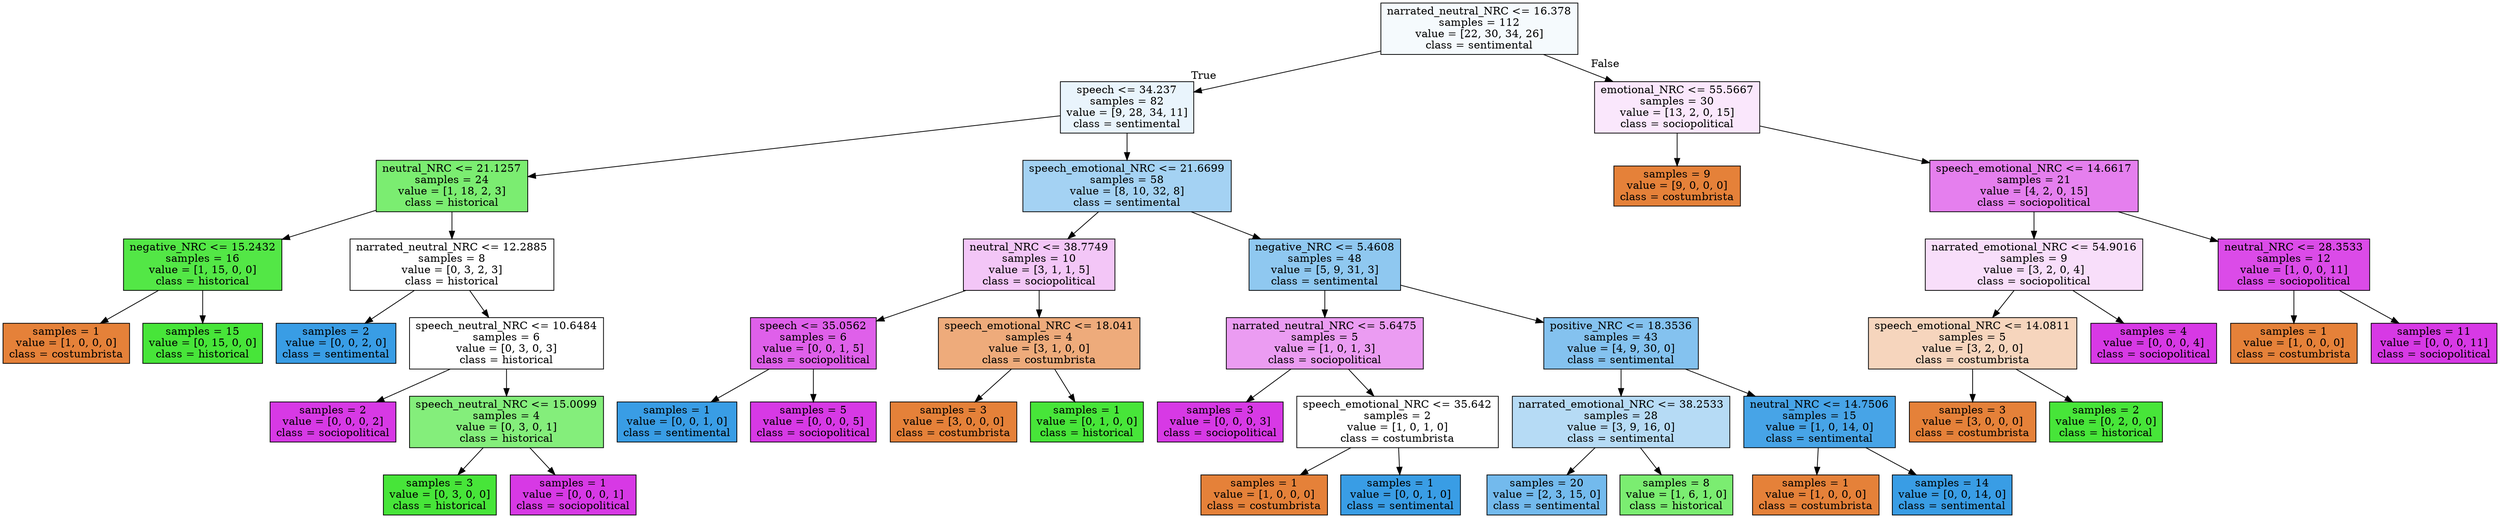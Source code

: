 digraph Tree {
node [shape=box, style="filled", color="black"] ;
0 [label="narrated_neutral_NRC <= 16.378\nsamples = 112\nvalue = [22, 30, 34, 26]\nclass = sentimental", fillcolor="#399de50c"] ;
1 [label="speech <= 34.237\nsamples = 82\nvalue = [9, 28, 34, 11]\nclass = sentimental", fillcolor="#399de51c"] ;
0 -> 1 [labeldistance=2.5, labelangle=45, headlabel="True"] ;
2 [label="neutral_NRC <= 21.1257\nsamples = 24\nvalue = [1, 18, 2, 3]\nclass = historical", fillcolor="#47e539b6"] ;
1 -> 2 ;
3 [label="negative_NRC <= 15.2432\nsamples = 16\nvalue = [1, 15, 0, 0]\nclass = historical", fillcolor="#47e539ee"] ;
2 -> 3 ;
4 [label="samples = 1\nvalue = [1, 0, 0, 0]\nclass = costumbrista", fillcolor="#e58139ff"] ;
3 -> 4 ;
5 [label="samples = 15\nvalue = [0, 15, 0, 0]\nclass = historical", fillcolor="#47e539ff"] ;
3 -> 5 ;
6 [label="narrated_neutral_NRC <= 12.2885\nsamples = 8\nvalue = [0, 3, 2, 3]\nclass = historical", fillcolor="#47e53900"] ;
2 -> 6 ;
7 [label="samples = 2\nvalue = [0, 0, 2, 0]\nclass = sentimental", fillcolor="#399de5ff"] ;
6 -> 7 ;
8 [label="speech_neutral_NRC <= 10.6484\nsamples = 6\nvalue = [0, 3, 0, 3]\nclass = historical", fillcolor="#47e53900"] ;
6 -> 8 ;
9 [label="samples = 2\nvalue = [0, 0, 0, 2]\nclass = sociopolitical", fillcolor="#d739e5ff"] ;
8 -> 9 ;
10 [label="speech_neutral_NRC <= 15.0099\nsamples = 4\nvalue = [0, 3, 0, 1]\nclass = historical", fillcolor="#47e539aa"] ;
8 -> 10 ;
11 [label="samples = 3\nvalue = [0, 3, 0, 0]\nclass = historical", fillcolor="#47e539ff"] ;
10 -> 11 ;
12 [label="samples = 1\nvalue = [0, 0, 0, 1]\nclass = sociopolitical", fillcolor="#d739e5ff"] ;
10 -> 12 ;
13 [label="speech_emotional_NRC <= 21.6699\nsamples = 58\nvalue = [8, 10, 32, 8]\nclass = sentimental", fillcolor="#399de575"] ;
1 -> 13 ;
14 [label="neutral_NRC <= 38.7749\nsamples = 10\nvalue = [3, 1, 1, 5]\nclass = sociopolitical", fillcolor="#d739e549"] ;
13 -> 14 ;
15 [label="speech <= 35.0562\nsamples = 6\nvalue = [0, 0, 1, 5]\nclass = sociopolitical", fillcolor="#d739e5cc"] ;
14 -> 15 ;
16 [label="samples = 1\nvalue = [0, 0, 1, 0]\nclass = sentimental", fillcolor="#399de5ff"] ;
15 -> 16 ;
17 [label="samples = 5\nvalue = [0, 0, 0, 5]\nclass = sociopolitical", fillcolor="#d739e5ff"] ;
15 -> 17 ;
18 [label="speech_emotional_NRC <= 18.041\nsamples = 4\nvalue = [3, 1, 0, 0]\nclass = costumbrista", fillcolor="#e58139aa"] ;
14 -> 18 ;
19 [label="samples = 3\nvalue = [3, 0, 0, 0]\nclass = costumbrista", fillcolor="#e58139ff"] ;
18 -> 19 ;
20 [label="samples = 1\nvalue = [0, 1, 0, 0]\nclass = historical", fillcolor="#47e539ff"] ;
18 -> 20 ;
21 [label="negative_NRC <= 5.4608\nsamples = 48\nvalue = [5, 9, 31, 3]\nclass = sentimental", fillcolor="#399de590"] ;
13 -> 21 ;
22 [label="narrated_neutral_NRC <= 5.6475\nsamples = 5\nvalue = [1, 0, 1, 3]\nclass = sociopolitical", fillcolor="#d739e57f"] ;
21 -> 22 ;
23 [label="samples = 3\nvalue = [0, 0, 0, 3]\nclass = sociopolitical", fillcolor="#d739e5ff"] ;
22 -> 23 ;
24 [label="speech_emotional_NRC <= 35.642\nsamples = 2\nvalue = [1, 0, 1, 0]\nclass = costumbrista", fillcolor="#e5813900"] ;
22 -> 24 ;
25 [label="samples = 1\nvalue = [1, 0, 0, 0]\nclass = costumbrista", fillcolor="#e58139ff"] ;
24 -> 25 ;
26 [label="samples = 1\nvalue = [0, 0, 1, 0]\nclass = sentimental", fillcolor="#399de5ff"] ;
24 -> 26 ;
27 [label="positive_NRC <= 18.3536\nsamples = 43\nvalue = [4, 9, 30, 0]\nclass = sentimental", fillcolor="#399de59e"] ;
21 -> 27 ;
28 [label="narrated_emotional_NRC <= 38.2533\nsamples = 28\nvalue = [3, 9, 16, 0]\nclass = sentimental", fillcolor="#399de55e"] ;
27 -> 28 ;
29 [label="samples = 20\nvalue = [2, 3, 15, 0]\nclass = sentimental", fillcolor="#399de5b4"] ;
28 -> 29 ;
30 [label="samples = 8\nvalue = [1, 6, 1, 0]\nclass = historical", fillcolor="#47e539b6"] ;
28 -> 30 ;
31 [label="neutral_NRC <= 14.7506\nsamples = 15\nvalue = [1, 0, 14, 0]\nclass = sentimental", fillcolor="#399de5ed"] ;
27 -> 31 ;
32 [label="samples = 1\nvalue = [1, 0, 0, 0]\nclass = costumbrista", fillcolor="#e58139ff"] ;
31 -> 32 ;
33 [label="samples = 14\nvalue = [0, 0, 14, 0]\nclass = sentimental", fillcolor="#399de5ff"] ;
31 -> 33 ;
34 [label="emotional_NRC <= 55.5667\nsamples = 30\nvalue = [13, 2, 0, 15]\nclass = sociopolitical", fillcolor="#d739e51e"] ;
0 -> 34 [labeldistance=2.5, labelangle=-45, headlabel="False"] ;
35 [label="samples = 9\nvalue = [9, 0, 0, 0]\nclass = costumbrista", fillcolor="#e58139ff"] ;
34 -> 35 ;
36 [label="speech_emotional_NRC <= 14.6617\nsamples = 21\nvalue = [4, 2, 0, 15]\nclass = sociopolitical", fillcolor="#d739e5a5"] ;
34 -> 36 ;
37 [label="narrated_emotional_NRC <= 54.9016\nsamples = 9\nvalue = [3, 2, 0, 4]\nclass = sociopolitical", fillcolor="#d739e52a"] ;
36 -> 37 ;
38 [label="speech_emotional_NRC <= 14.0811\nsamples = 5\nvalue = [3, 2, 0, 0]\nclass = costumbrista", fillcolor="#e5813955"] ;
37 -> 38 ;
39 [label="samples = 3\nvalue = [3, 0, 0, 0]\nclass = costumbrista", fillcolor="#e58139ff"] ;
38 -> 39 ;
40 [label="samples = 2\nvalue = [0, 2, 0, 0]\nclass = historical", fillcolor="#47e539ff"] ;
38 -> 40 ;
41 [label="samples = 4\nvalue = [0, 0, 0, 4]\nclass = sociopolitical", fillcolor="#d739e5ff"] ;
37 -> 41 ;
42 [label="neutral_NRC <= 28.3533\nsamples = 12\nvalue = [1, 0, 0, 11]\nclass = sociopolitical", fillcolor="#d739e5e8"] ;
36 -> 42 ;
43 [label="samples = 1\nvalue = [1, 0, 0, 0]\nclass = costumbrista", fillcolor="#e58139ff"] ;
42 -> 43 ;
44 [label="samples = 11\nvalue = [0, 0, 0, 11]\nclass = sociopolitical", fillcolor="#d739e5ff"] ;
42 -> 44 ;
}